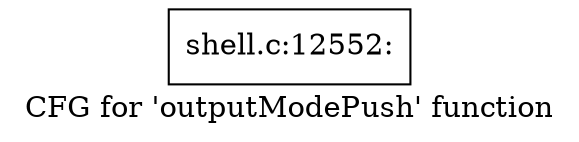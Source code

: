 digraph "CFG for 'outputModePush' function" {
	label="CFG for 'outputModePush' function";

	Node0x560277328f80 [shape=record,label="{shell.c:12552:}"];
}
